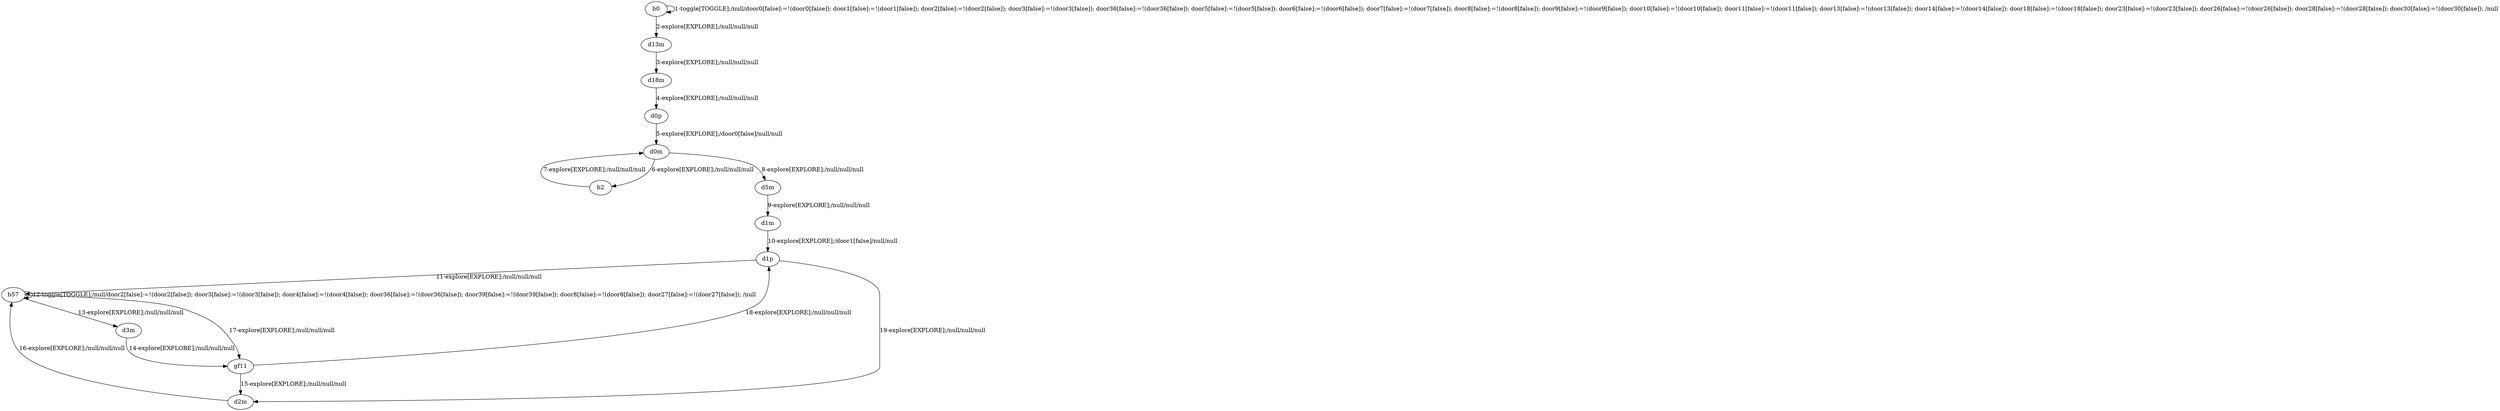 # Total number of goals covered by this test: 3
# d2m --> b57
# d3m --> gf11
# gf11 --> d1p

digraph g {
"b0" -> "b0" [label = "1-toggle[TOGGLE];/null/door0[false]:=!(door0[false]); door1[false]:=!(door1[false]); door2[false]:=!(door2[false]); door3[false]:=!(door3[false]); door36[false]:=!(door36[false]); door5[false]:=!(door5[false]); door6[false]:=!(door6[false]); door7[false]:=!(door7[false]); door8[false]:=!(door8[false]); door9[false]:=!(door9[false]); door10[false]:=!(door10[false]); door11[false]:=!(door11[false]); door13[false]:=!(door13[false]); door14[false]:=!(door14[false]); door18[false]:=!(door18[false]); door23[false]:=!(door23[false]); door26[false]:=!(door26[false]); door28[false]:=!(door28[false]); door30[false]:=!(door30[false]); /null"];
"b0" -> "d13m" [label = "2-explore[EXPLORE];/null/null/null"];
"d13m" -> "d18m" [label = "3-explore[EXPLORE];/null/null/null"];
"d18m" -> "d0p" [label = "4-explore[EXPLORE];/null/null/null"];
"d0p" -> "d0m" [label = "5-explore[EXPLORE];/door0[false]/null/null"];
"d0m" -> "b2" [label = "6-explore[EXPLORE];/null/null/null"];
"b2" -> "d0m" [label = "7-explore[EXPLORE];/null/null/null"];
"d0m" -> "d5m" [label = "8-explore[EXPLORE];/null/null/null"];
"d5m" -> "d1m" [label = "9-explore[EXPLORE];/null/null/null"];
"d1m" -> "d1p" [label = "10-explore[EXPLORE];/door1[false]/null/null"];
"d1p" -> "b57" [label = "11-explore[EXPLORE];/null/null/null"];
"b57" -> "b57" [label = "12-toggle[TOGGLE];/null/door2[false]:=!(door2[false]); door3[false]:=!(door3[false]); door4[false]:=!(door4[false]); door36[false]:=!(door36[false]); door39[false]:=!(door39[false]); door8[false]:=!(door8[false]); door27[false]:=!(door27[false]); /null"];
"b57" -> "d3m" [label = "13-explore[EXPLORE];/null/null/null"];
"d3m" -> "gf11" [label = "14-explore[EXPLORE];/null/null/null"];
"gf11" -> "d2m" [label = "15-explore[EXPLORE];/null/null/null"];
"d2m" -> "b57" [label = "16-explore[EXPLORE];/null/null/null"];
"b57" -> "gf11" [label = "17-explore[EXPLORE];/null/null/null"];
"gf11" -> "d1p" [label = "18-explore[EXPLORE];/null/null/null"];
"d1p" -> "d2m" [label = "19-explore[EXPLORE];/null/null/null"];
}